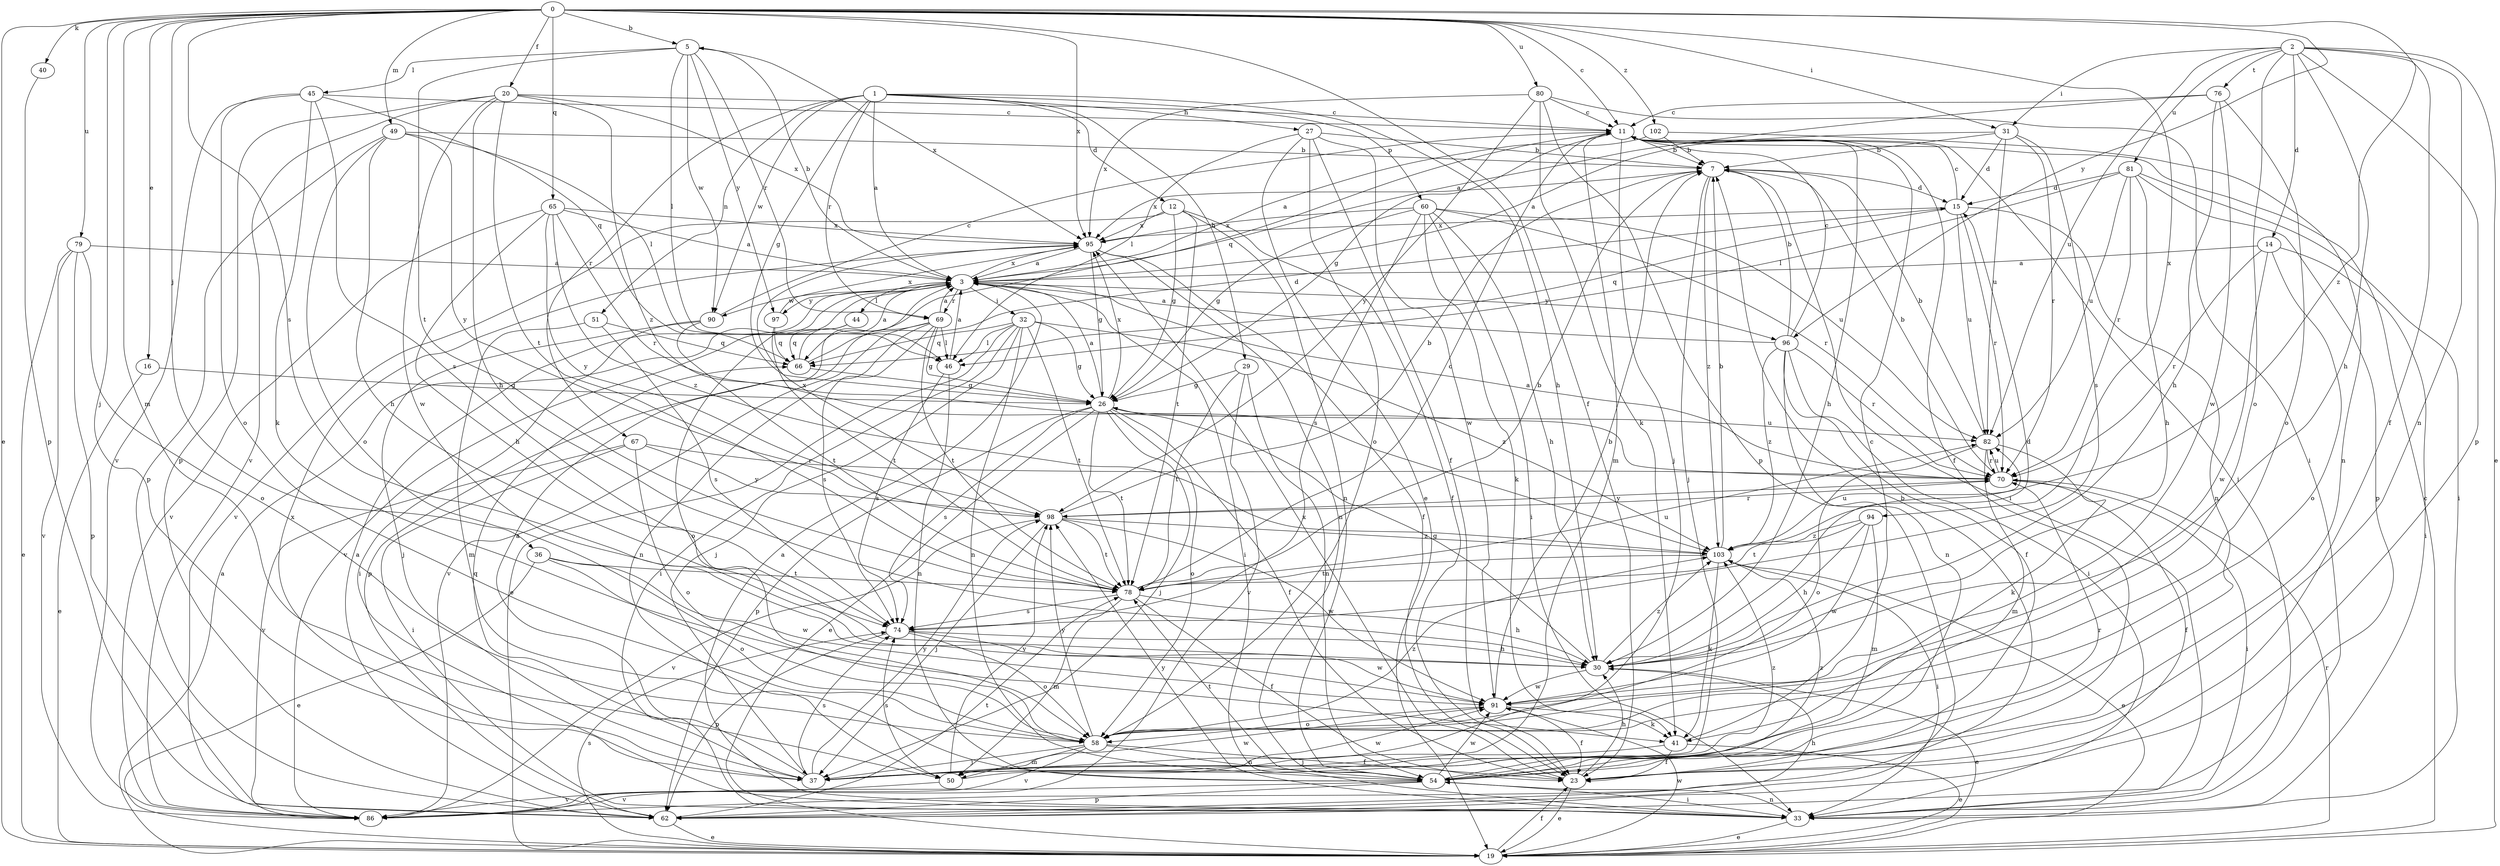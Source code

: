 strict digraph  {
0;
1;
2;
3;
5;
7;
11;
12;
14;
15;
16;
19;
20;
23;
26;
27;
29;
30;
31;
32;
33;
36;
37;
40;
41;
44;
45;
46;
49;
50;
51;
54;
58;
60;
62;
65;
66;
67;
69;
70;
74;
76;
78;
79;
80;
81;
82;
86;
90;
91;
94;
95;
96;
97;
98;
102;
103;
0 -> 5  [label=b];
0 -> 11  [label=c];
0 -> 16  [label=e];
0 -> 19  [label=e];
0 -> 20  [label=f];
0 -> 23  [label=f];
0 -> 31  [label=i];
0 -> 36  [label=j];
0 -> 37  [label=j];
0 -> 40  [label=k];
0 -> 49  [label=m];
0 -> 50  [label=m];
0 -> 65  [label=q];
0 -> 74  [label=s];
0 -> 79  [label=u];
0 -> 80  [label=u];
0 -> 94  [label=x];
0 -> 95  [label=x];
0 -> 96  [label=y];
0 -> 102  [label=z];
0 -> 103  [label=z];
1 -> 3  [label=a];
1 -> 12  [label=d];
1 -> 26  [label=g];
1 -> 27  [label=h];
1 -> 29  [label=h];
1 -> 30  [label=h];
1 -> 51  [label=n];
1 -> 60  [label=p];
1 -> 67  [label=r];
1 -> 69  [label=r];
1 -> 90  [label=w];
2 -> 14  [label=d];
2 -> 19  [label=e];
2 -> 23  [label=f];
2 -> 30  [label=h];
2 -> 31  [label=i];
2 -> 54  [label=n];
2 -> 58  [label=o];
2 -> 62  [label=p];
2 -> 76  [label=t];
2 -> 81  [label=u];
2 -> 82  [label=u];
3 -> 5  [label=b];
3 -> 32  [label=i];
3 -> 33  [label=i];
3 -> 44  [label=l];
3 -> 69  [label=r];
3 -> 86  [label=v];
3 -> 90  [label=w];
3 -> 95  [label=x];
3 -> 96  [label=y];
3 -> 97  [label=y];
5 -> 45  [label=l];
5 -> 46  [label=l];
5 -> 69  [label=r];
5 -> 78  [label=t];
5 -> 90  [label=w];
5 -> 95  [label=x];
5 -> 97  [label=y];
7 -> 15  [label=d];
7 -> 33  [label=i];
7 -> 37  [label=j];
7 -> 95  [label=x];
7 -> 103  [label=z];
11 -> 7  [label=b];
11 -> 23  [label=f];
11 -> 26  [label=g];
11 -> 30  [label=h];
11 -> 33  [label=i];
11 -> 37  [label=j];
11 -> 50  [label=m];
11 -> 66  [label=q];
12 -> 23  [label=f];
12 -> 26  [label=g];
12 -> 54  [label=n];
12 -> 78  [label=t];
12 -> 86  [label=v];
12 -> 95  [label=x];
14 -> 3  [label=a];
14 -> 33  [label=i];
14 -> 58  [label=o];
14 -> 70  [label=r];
14 -> 91  [label=w];
15 -> 11  [label=c];
15 -> 54  [label=n];
15 -> 66  [label=q];
15 -> 70  [label=r];
15 -> 82  [label=u];
15 -> 95  [label=x];
16 -> 19  [label=e];
16 -> 26  [label=g];
19 -> 3  [label=a];
19 -> 11  [label=c];
19 -> 23  [label=f];
19 -> 70  [label=r];
19 -> 74  [label=s];
19 -> 91  [label=w];
20 -> 11  [label=c];
20 -> 30  [label=h];
20 -> 62  [label=p];
20 -> 78  [label=t];
20 -> 86  [label=v];
20 -> 91  [label=w];
20 -> 95  [label=x];
20 -> 103  [label=z];
23 -> 19  [label=e];
23 -> 30  [label=h];
23 -> 95  [label=x];
26 -> 3  [label=a];
26 -> 19  [label=e];
26 -> 23  [label=f];
26 -> 37  [label=j];
26 -> 58  [label=o];
26 -> 62  [label=p];
26 -> 74  [label=s];
26 -> 78  [label=t];
26 -> 82  [label=u];
26 -> 95  [label=x];
27 -> 7  [label=b];
27 -> 19  [label=e];
27 -> 23  [label=f];
27 -> 46  [label=l];
27 -> 58  [label=o];
27 -> 91  [label=w];
29 -> 26  [label=g];
29 -> 54  [label=n];
29 -> 78  [label=t];
29 -> 86  [label=v];
30 -> 15  [label=d];
30 -> 19  [label=e];
30 -> 26  [label=g];
30 -> 91  [label=w];
30 -> 103  [label=z];
31 -> 3  [label=a];
31 -> 7  [label=b];
31 -> 15  [label=d];
31 -> 70  [label=r];
31 -> 74  [label=s];
31 -> 82  [label=u];
32 -> 19  [label=e];
32 -> 26  [label=g];
32 -> 33  [label=i];
32 -> 37  [label=j];
32 -> 46  [label=l];
32 -> 54  [label=n];
32 -> 66  [label=q];
32 -> 78  [label=t];
32 -> 103  [label=z];
33 -> 3  [label=a];
33 -> 19  [label=e];
33 -> 54  [label=n];
33 -> 98  [label=y];
36 -> 19  [label=e];
36 -> 58  [label=o];
36 -> 78  [label=t];
36 -> 91  [label=w];
37 -> 3  [label=a];
37 -> 66  [label=q];
37 -> 74  [label=s];
37 -> 91  [label=w];
37 -> 95  [label=x];
37 -> 98  [label=y];
37 -> 103  [label=z];
40 -> 62  [label=p];
41 -> 11  [label=c];
41 -> 19  [label=e];
41 -> 23  [label=f];
41 -> 37  [label=j];
44 -> 58  [label=o];
44 -> 66  [label=q];
45 -> 11  [label=c];
45 -> 41  [label=k];
45 -> 58  [label=o];
45 -> 66  [label=q];
45 -> 74  [label=s];
45 -> 86  [label=v];
46 -> 3  [label=a];
46 -> 54  [label=n];
46 -> 74  [label=s];
49 -> 7  [label=b];
49 -> 30  [label=h];
49 -> 46  [label=l];
49 -> 58  [label=o];
49 -> 62  [label=p];
49 -> 98  [label=y];
50 -> 74  [label=s];
50 -> 86  [label=v];
50 -> 91  [label=w];
50 -> 98  [label=y];
51 -> 50  [label=m];
51 -> 66  [label=q];
51 -> 74  [label=s];
54 -> 33  [label=i];
54 -> 62  [label=p];
54 -> 70  [label=r];
54 -> 78  [label=t];
54 -> 86  [label=v];
54 -> 91  [label=w];
54 -> 103  [label=z];
58 -> 23  [label=f];
58 -> 37  [label=j];
58 -> 50  [label=m];
58 -> 54  [label=n];
58 -> 86  [label=v];
58 -> 98  [label=y];
58 -> 103  [label=z];
60 -> 26  [label=g];
60 -> 30  [label=h];
60 -> 33  [label=i];
60 -> 41  [label=k];
60 -> 70  [label=r];
60 -> 74  [label=s];
60 -> 82  [label=u];
60 -> 95  [label=x];
62 -> 3  [label=a];
62 -> 19  [label=e];
62 -> 30  [label=h];
62 -> 78  [label=t];
65 -> 3  [label=a];
65 -> 30  [label=h];
65 -> 70  [label=r];
65 -> 86  [label=v];
65 -> 95  [label=x];
65 -> 98  [label=y];
65 -> 103  [label=z];
66 -> 3  [label=a];
66 -> 15  [label=d];
66 -> 26  [label=g];
67 -> 33  [label=i];
67 -> 58  [label=o];
67 -> 70  [label=r];
67 -> 86  [label=v];
67 -> 98  [label=y];
69 -> 3  [label=a];
69 -> 26  [label=g];
69 -> 46  [label=l];
69 -> 54  [label=n];
69 -> 62  [label=p];
69 -> 74  [label=s];
69 -> 78  [label=t];
69 -> 86  [label=v];
70 -> 3  [label=a];
70 -> 7  [label=b];
70 -> 23  [label=f];
70 -> 33  [label=i];
70 -> 82  [label=u];
70 -> 98  [label=y];
74 -> 30  [label=h];
74 -> 58  [label=o];
74 -> 62  [label=p];
74 -> 91  [label=w];
76 -> 3  [label=a];
76 -> 11  [label=c];
76 -> 30  [label=h];
76 -> 58  [label=o];
76 -> 91  [label=w];
78 -> 7  [label=b];
78 -> 11  [label=c];
78 -> 23  [label=f];
78 -> 30  [label=h];
78 -> 50  [label=m];
78 -> 74  [label=s];
78 -> 82  [label=u];
79 -> 3  [label=a];
79 -> 19  [label=e];
79 -> 58  [label=o];
79 -> 62  [label=p];
79 -> 86  [label=v];
80 -> 11  [label=c];
80 -> 33  [label=i];
80 -> 41  [label=k];
80 -> 62  [label=p];
80 -> 95  [label=x];
80 -> 98  [label=y];
81 -> 15  [label=d];
81 -> 30  [label=h];
81 -> 33  [label=i];
81 -> 46  [label=l];
81 -> 62  [label=p];
81 -> 70  [label=r];
81 -> 82  [label=u];
82 -> 7  [label=b];
82 -> 41  [label=k];
82 -> 50  [label=m];
82 -> 58  [label=o];
82 -> 70  [label=r];
86 -> 7  [label=b];
90 -> 11  [label=c];
90 -> 33  [label=i];
90 -> 37  [label=j];
90 -> 78  [label=t];
91 -> 7  [label=b];
91 -> 23  [label=f];
91 -> 41  [label=k];
91 -> 58  [label=o];
94 -> 30  [label=h];
94 -> 50  [label=m];
94 -> 78  [label=t];
94 -> 91  [label=w];
94 -> 103  [label=z];
95 -> 3  [label=a];
95 -> 23  [label=f];
95 -> 26  [label=g];
95 -> 54  [label=n];
96 -> 3  [label=a];
96 -> 7  [label=b];
96 -> 11  [label=c];
96 -> 23  [label=f];
96 -> 33  [label=i];
96 -> 54  [label=n];
96 -> 70  [label=r];
96 -> 103  [label=z];
97 -> 66  [label=q];
97 -> 78  [label=t];
97 -> 95  [label=x];
98 -> 7  [label=b];
98 -> 37  [label=j];
98 -> 70  [label=r];
98 -> 78  [label=t];
98 -> 86  [label=v];
98 -> 91  [label=w];
98 -> 95  [label=x];
98 -> 103  [label=z];
102 -> 3  [label=a];
102 -> 7  [label=b];
102 -> 54  [label=n];
103 -> 7  [label=b];
103 -> 19  [label=e];
103 -> 33  [label=i];
103 -> 41  [label=k];
103 -> 78  [label=t];
103 -> 82  [label=u];
}
